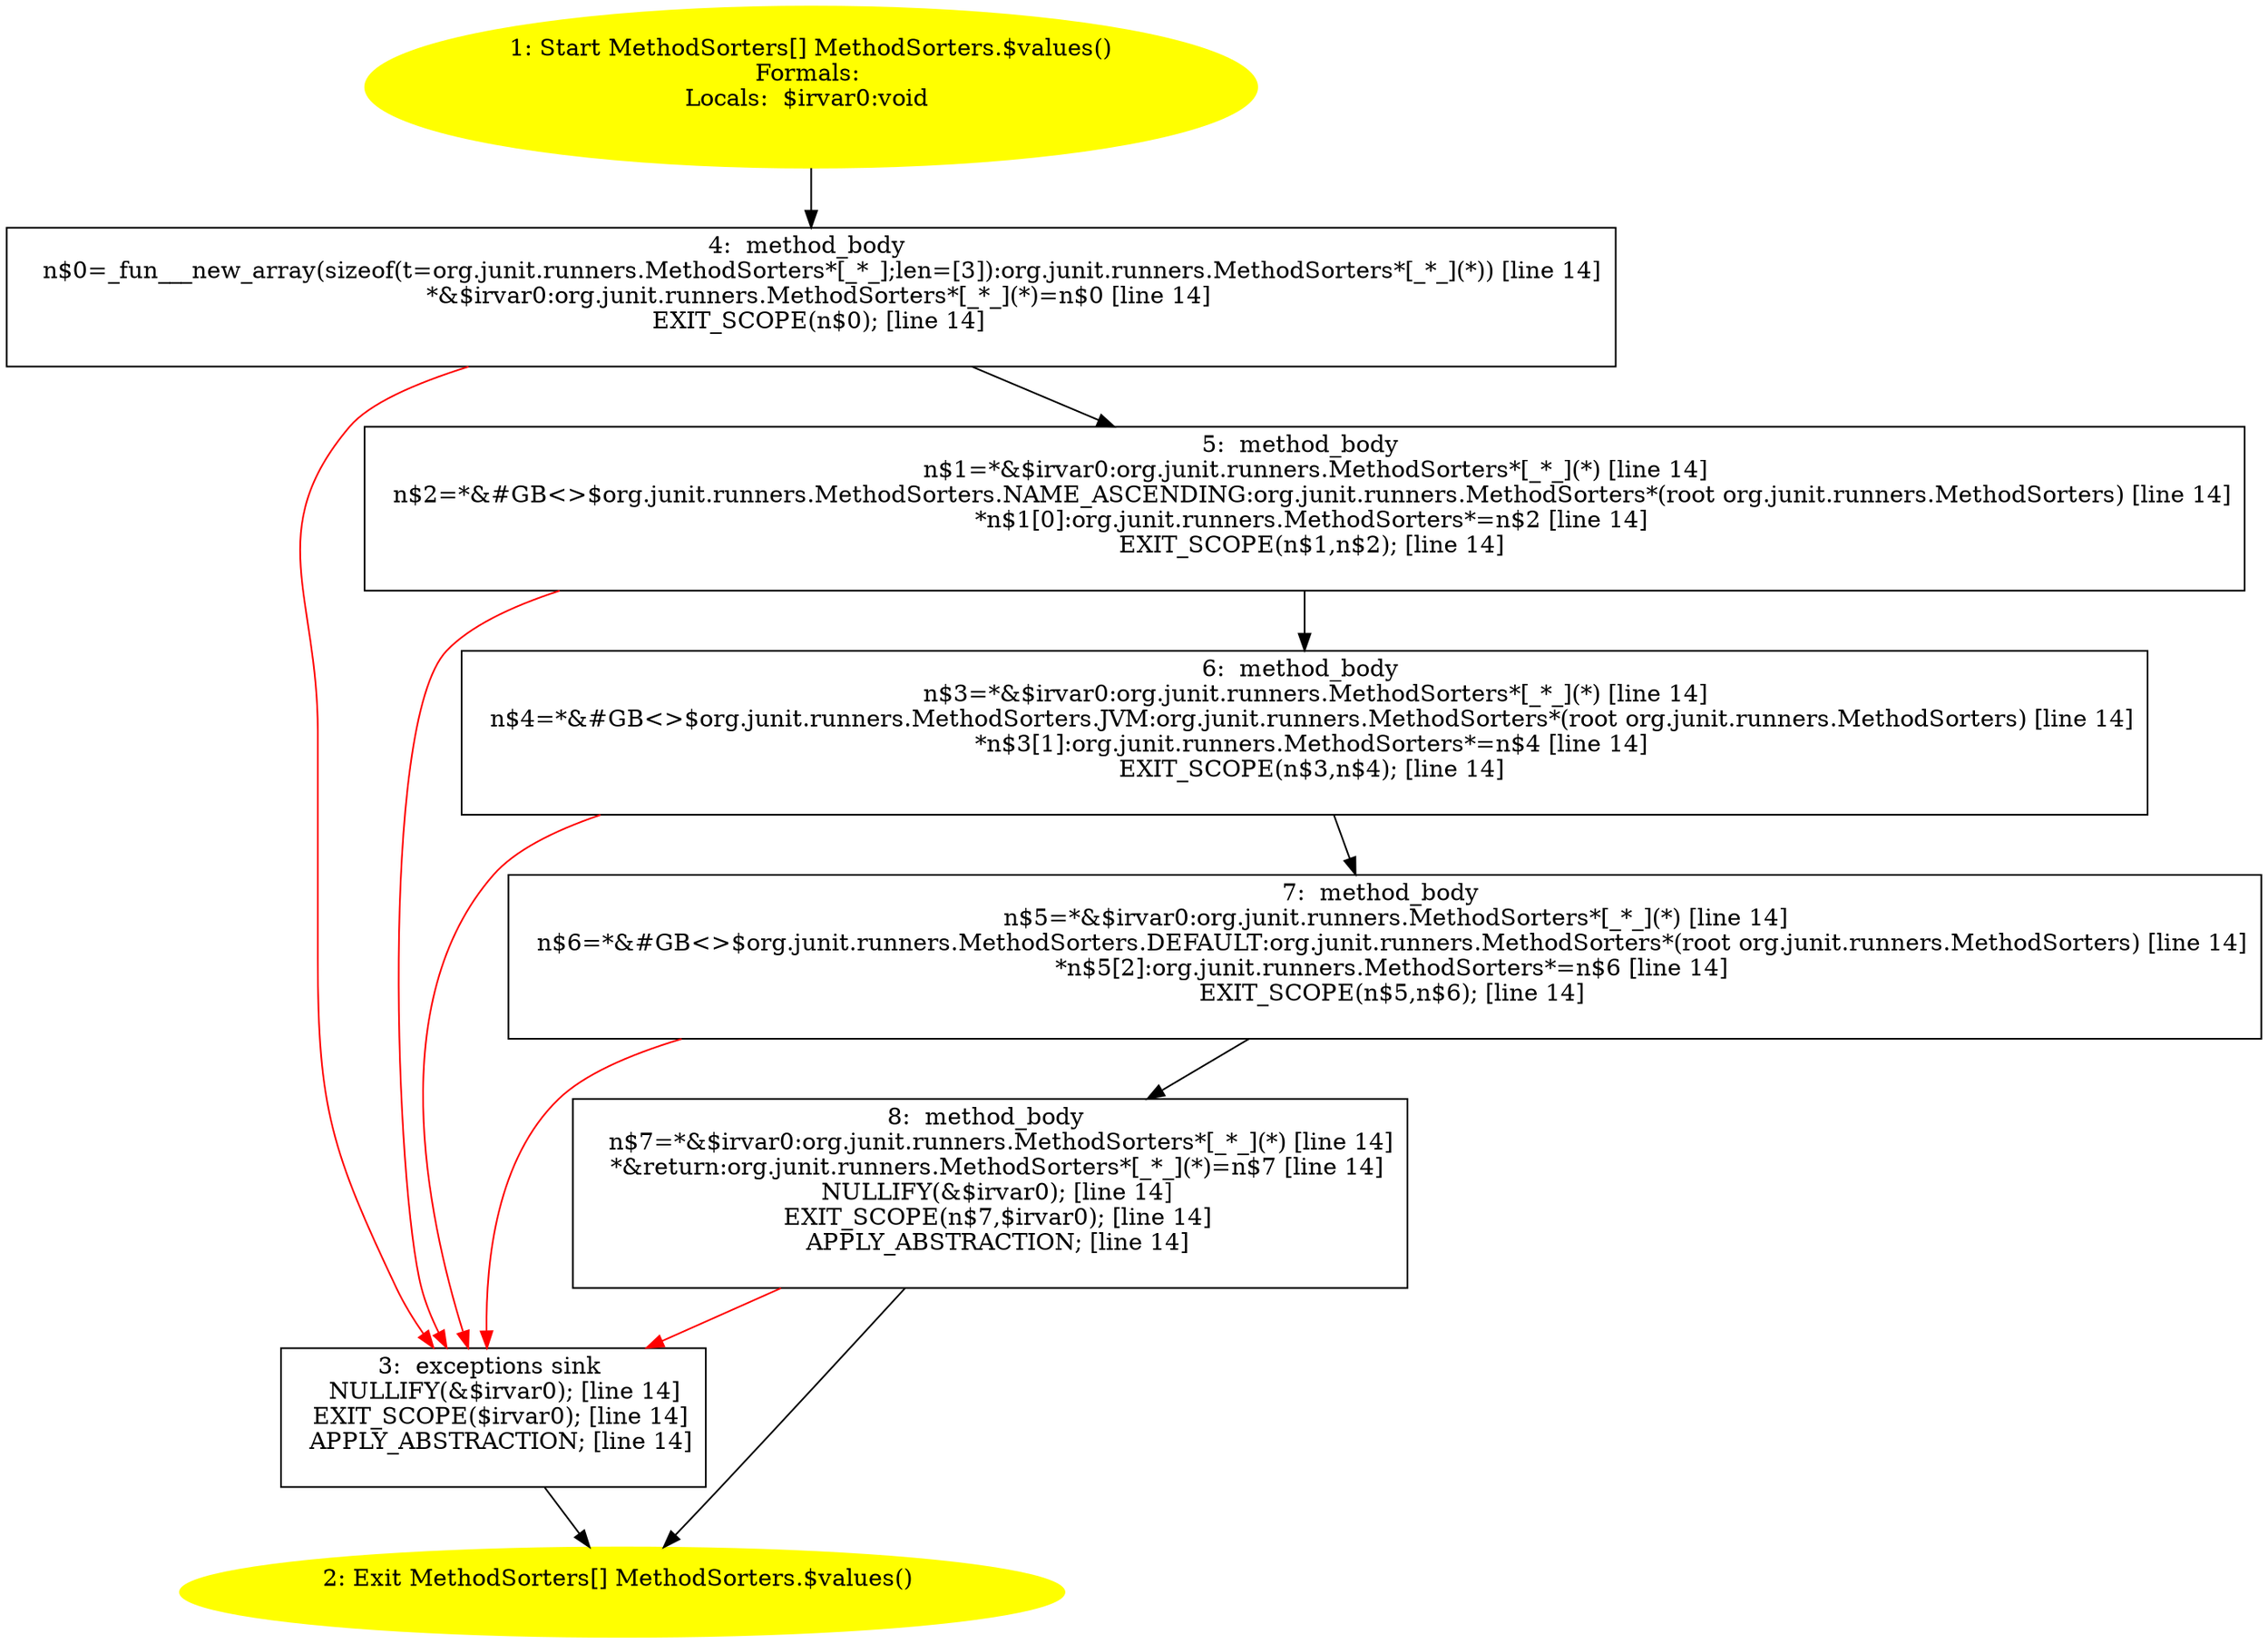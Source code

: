 /* @generated */
digraph cfg {
"org.junit.runners.MethodSorters.$values():org.junit.runners.MethodSorters[].5c9811beaeea87358abb8eeb4d35e351_1" [label="1: Start MethodSorters[] MethodSorters.$values()\nFormals: \nLocals:  $irvar0:void \n  " color=yellow style=filled]
	

	 "org.junit.runners.MethodSorters.$values():org.junit.runners.MethodSorters[].5c9811beaeea87358abb8eeb4d35e351_1" -> "org.junit.runners.MethodSorters.$values():org.junit.runners.MethodSorters[].5c9811beaeea87358abb8eeb4d35e351_4" ;
"org.junit.runners.MethodSorters.$values():org.junit.runners.MethodSorters[].5c9811beaeea87358abb8eeb4d35e351_2" [label="2: Exit MethodSorters[] MethodSorters.$values() \n  " color=yellow style=filled]
	

"org.junit.runners.MethodSorters.$values():org.junit.runners.MethodSorters[].5c9811beaeea87358abb8eeb4d35e351_3" [label="3:  exceptions sink \n   NULLIFY(&$irvar0); [line 14]\n  EXIT_SCOPE($irvar0); [line 14]\n  APPLY_ABSTRACTION; [line 14]\n " shape="box"]
	

	 "org.junit.runners.MethodSorters.$values():org.junit.runners.MethodSorters[].5c9811beaeea87358abb8eeb4d35e351_3" -> "org.junit.runners.MethodSorters.$values():org.junit.runners.MethodSorters[].5c9811beaeea87358abb8eeb4d35e351_2" ;
"org.junit.runners.MethodSorters.$values():org.junit.runners.MethodSorters[].5c9811beaeea87358abb8eeb4d35e351_4" [label="4:  method_body \n   n$0=_fun___new_array(sizeof(t=org.junit.runners.MethodSorters*[_*_];len=[3]):org.junit.runners.MethodSorters*[_*_](*)) [line 14]\n  *&$irvar0:org.junit.runners.MethodSorters*[_*_](*)=n$0 [line 14]\n  EXIT_SCOPE(n$0); [line 14]\n " shape="box"]
	

	 "org.junit.runners.MethodSorters.$values():org.junit.runners.MethodSorters[].5c9811beaeea87358abb8eeb4d35e351_4" -> "org.junit.runners.MethodSorters.$values():org.junit.runners.MethodSorters[].5c9811beaeea87358abb8eeb4d35e351_5" ;
	 "org.junit.runners.MethodSorters.$values():org.junit.runners.MethodSorters[].5c9811beaeea87358abb8eeb4d35e351_4" -> "org.junit.runners.MethodSorters.$values():org.junit.runners.MethodSorters[].5c9811beaeea87358abb8eeb4d35e351_3" [color="red" ];
"org.junit.runners.MethodSorters.$values():org.junit.runners.MethodSorters[].5c9811beaeea87358abb8eeb4d35e351_5" [label="5:  method_body \n   n$1=*&$irvar0:org.junit.runners.MethodSorters*[_*_](*) [line 14]\n  n$2=*&#GB<>$org.junit.runners.MethodSorters.NAME_ASCENDING:org.junit.runners.MethodSorters*(root org.junit.runners.MethodSorters) [line 14]\n  *n$1[0]:org.junit.runners.MethodSorters*=n$2 [line 14]\n  EXIT_SCOPE(n$1,n$2); [line 14]\n " shape="box"]
	

	 "org.junit.runners.MethodSorters.$values():org.junit.runners.MethodSorters[].5c9811beaeea87358abb8eeb4d35e351_5" -> "org.junit.runners.MethodSorters.$values():org.junit.runners.MethodSorters[].5c9811beaeea87358abb8eeb4d35e351_6" ;
	 "org.junit.runners.MethodSorters.$values():org.junit.runners.MethodSorters[].5c9811beaeea87358abb8eeb4d35e351_5" -> "org.junit.runners.MethodSorters.$values():org.junit.runners.MethodSorters[].5c9811beaeea87358abb8eeb4d35e351_3" [color="red" ];
"org.junit.runners.MethodSorters.$values():org.junit.runners.MethodSorters[].5c9811beaeea87358abb8eeb4d35e351_6" [label="6:  method_body \n   n$3=*&$irvar0:org.junit.runners.MethodSorters*[_*_](*) [line 14]\n  n$4=*&#GB<>$org.junit.runners.MethodSorters.JVM:org.junit.runners.MethodSorters*(root org.junit.runners.MethodSorters) [line 14]\n  *n$3[1]:org.junit.runners.MethodSorters*=n$4 [line 14]\n  EXIT_SCOPE(n$3,n$4); [line 14]\n " shape="box"]
	

	 "org.junit.runners.MethodSorters.$values():org.junit.runners.MethodSorters[].5c9811beaeea87358abb8eeb4d35e351_6" -> "org.junit.runners.MethodSorters.$values():org.junit.runners.MethodSorters[].5c9811beaeea87358abb8eeb4d35e351_7" ;
	 "org.junit.runners.MethodSorters.$values():org.junit.runners.MethodSorters[].5c9811beaeea87358abb8eeb4d35e351_6" -> "org.junit.runners.MethodSorters.$values():org.junit.runners.MethodSorters[].5c9811beaeea87358abb8eeb4d35e351_3" [color="red" ];
"org.junit.runners.MethodSorters.$values():org.junit.runners.MethodSorters[].5c9811beaeea87358abb8eeb4d35e351_7" [label="7:  method_body \n   n$5=*&$irvar0:org.junit.runners.MethodSorters*[_*_](*) [line 14]\n  n$6=*&#GB<>$org.junit.runners.MethodSorters.DEFAULT:org.junit.runners.MethodSorters*(root org.junit.runners.MethodSorters) [line 14]\n  *n$5[2]:org.junit.runners.MethodSorters*=n$6 [line 14]\n  EXIT_SCOPE(n$5,n$6); [line 14]\n " shape="box"]
	

	 "org.junit.runners.MethodSorters.$values():org.junit.runners.MethodSorters[].5c9811beaeea87358abb8eeb4d35e351_7" -> "org.junit.runners.MethodSorters.$values():org.junit.runners.MethodSorters[].5c9811beaeea87358abb8eeb4d35e351_8" ;
	 "org.junit.runners.MethodSorters.$values():org.junit.runners.MethodSorters[].5c9811beaeea87358abb8eeb4d35e351_7" -> "org.junit.runners.MethodSorters.$values():org.junit.runners.MethodSorters[].5c9811beaeea87358abb8eeb4d35e351_3" [color="red" ];
"org.junit.runners.MethodSorters.$values():org.junit.runners.MethodSorters[].5c9811beaeea87358abb8eeb4d35e351_8" [label="8:  method_body \n   n$7=*&$irvar0:org.junit.runners.MethodSorters*[_*_](*) [line 14]\n  *&return:org.junit.runners.MethodSorters*[_*_](*)=n$7 [line 14]\n  NULLIFY(&$irvar0); [line 14]\n  EXIT_SCOPE(n$7,$irvar0); [line 14]\n  APPLY_ABSTRACTION; [line 14]\n " shape="box"]
	

	 "org.junit.runners.MethodSorters.$values():org.junit.runners.MethodSorters[].5c9811beaeea87358abb8eeb4d35e351_8" -> "org.junit.runners.MethodSorters.$values():org.junit.runners.MethodSorters[].5c9811beaeea87358abb8eeb4d35e351_2" ;
	 "org.junit.runners.MethodSorters.$values():org.junit.runners.MethodSorters[].5c9811beaeea87358abb8eeb4d35e351_8" -> "org.junit.runners.MethodSorters.$values():org.junit.runners.MethodSorters[].5c9811beaeea87358abb8eeb4d35e351_3" [color="red" ];
}
